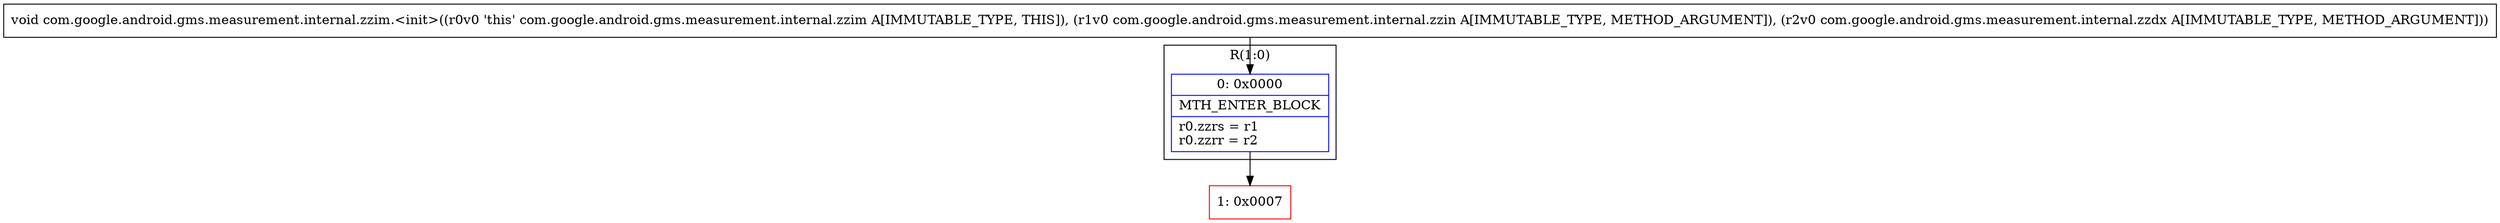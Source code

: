 digraph "CFG forcom.google.android.gms.measurement.internal.zzim.\<init\>(Lcom\/google\/android\/gms\/measurement\/internal\/zzin;Lcom\/google\/android\/gms\/measurement\/internal\/zzdx;)V" {
subgraph cluster_Region_596023483 {
label = "R(1:0)";
node [shape=record,color=blue];
Node_0 [shape=record,label="{0\:\ 0x0000|MTH_ENTER_BLOCK\l|r0.zzrs = r1\lr0.zzrr = r2\l}"];
}
Node_1 [shape=record,color=red,label="{1\:\ 0x0007}"];
MethodNode[shape=record,label="{void com.google.android.gms.measurement.internal.zzim.\<init\>((r0v0 'this' com.google.android.gms.measurement.internal.zzim A[IMMUTABLE_TYPE, THIS]), (r1v0 com.google.android.gms.measurement.internal.zzin A[IMMUTABLE_TYPE, METHOD_ARGUMENT]), (r2v0 com.google.android.gms.measurement.internal.zzdx A[IMMUTABLE_TYPE, METHOD_ARGUMENT])) }"];
MethodNode -> Node_0;
Node_0 -> Node_1;
}

